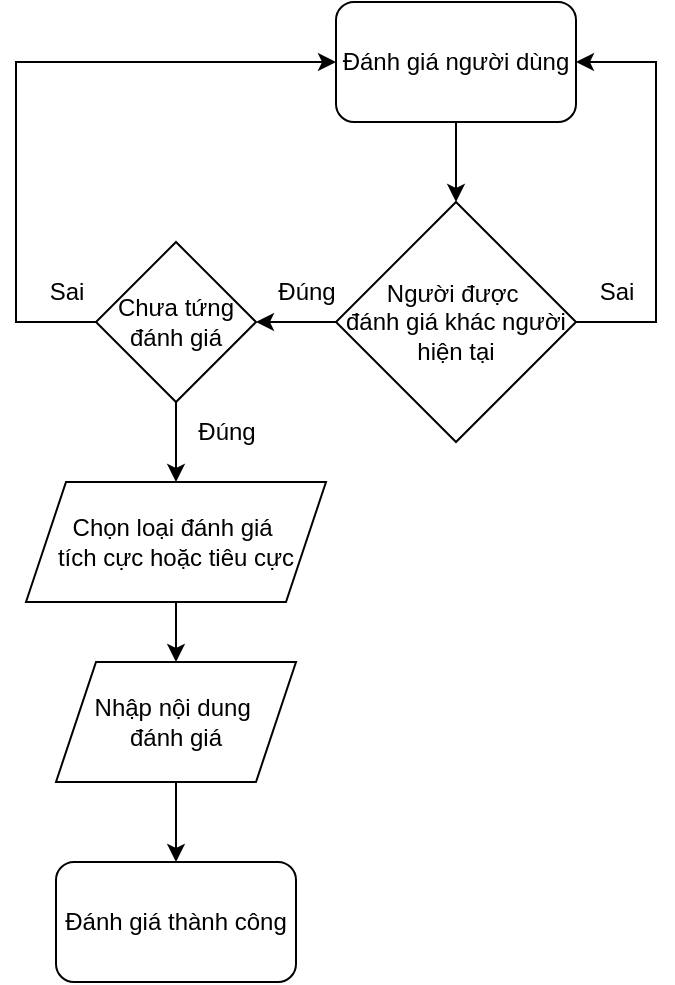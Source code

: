 <mxfile version="26.2.2">
  <diagram name="Page-1" id="s_FDS3GBm3rdkOxBz1rq">
    <mxGraphModel dx="1428" dy="849" grid="1" gridSize="10" guides="1" tooltips="1" connect="1" arrows="1" fold="1" page="1" pageScale="1" pageWidth="827" pageHeight="1169" math="0" shadow="0">
      <root>
        <mxCell id="0" />
        <mxCell id="1" parent="0" />
        <mxCell id="wwHOeRVO4k-i-zkKghUl-4" style="edgeStyle=orthogonalEdgeStyle;rounded=0;orthogonalLoop=1;jettySize=auto;html=1;exitX=0.5;exitY=1;exitDx=0;exitDy=0;entryX=0.5;entryY=0;entryDx=0;entryDy=0;" edge="1" parent="1" source="wwHOeRVO4k-i-zkKghUl-1" target="wwHOeRVO4k-i-zkKghUl-3">
          <mxGeometry relative="1" as="geometry" />
        </mxCell>
        <mxCell id="wwHOeRVO4k-i-zkKghUl-1" value="Đánh giá người dùng" style="rounded=1;whiteSpace=wrap;html=1;" vertex="1" parent="1">
          <mxGeometry x="350" y="20" width="120" height="60" as="geometry" />
        </mxCell>
        <mxCell id="wwHOeRVO4k-i-zkKghUl-2" value="Đánh giá thành công" style="rounded=1;whiteSpace=wrap;html=1;" vertex="1" parent="1">
          <mxGeometry x="210" y="450" width="120" height="60" as="geometry" />
        </mxCell>
        <mxCell id="wwHOeRVO4k-i-zkKghUl-5" style="edgeStyle=orthogonalEdgeStyle;rounded=0;orthogonalLoop=1;jettySize=auto;html=1;exitX=1;exitY=0.5;exitDx=0;exitDy=0;entryX=1;entryY=0.5;entryDx=0;entryDy=0;" edge="1" parent="1" source="wwHOeRVO4k-i-zkKghUl-3" target="wwHOeRVO4k-i-zkKghUl-1">
          <mxGeometry relative="1" as="geometry">
            <Array as="points">
              <mxPoint x="510" y="180" />
              <mxPoint x="510" y="50" />
            </Array>
          </mxGeometry>
        </mxCell>
        <mxCell id="wwHOeRVO4k-i-zkKghUl-7" style="edgeStyle=orthogonalEdgeStyle;rounded=0;orthogonalLoop=1;jettySize=auto;html=1;exitX=0;exitY=0.5;exitDx=0;exitDy=0;entryX=1;entryY=0.5;entryDx=0;entryDy=0;" edge="1" parent="1" source="wwHOeRVO4k-i-zkKghUl-3" target="wwHOeRVO4k-i-zkKghUl-6">
          <mxGeometry relative="1" as="geometry" />
        </mxCell>
        <mxCell id="wwHOeRVO4k-i-zkKghUl-3" value="Người được&amp;nbsp;&lt;div&gt;đánh giá khác người hiện tại&lt;/div&gt;" style="rhombus;whiteSpace=wrap;html=1;" vertex="1" parent="1">
          <mxGeometry x="350" y="120" width="120" height="120" as="geometry" />
        </mxCell>
        <mxCell id="wwHOeRVO4k-i-zkKghUl-8" style="edgeStyle=orthogonalEdgeStyle;rounded=0;orthogonalLoop=1;jettySize=auto;html=1;exitX=0;exitY=0.5;exitDx=0;exitDy=0;entryX=0;entryY=0.5;entryDx=0;entryDy=0;" edge="1" parent="1" source="wwHOeRVO4k-i-zkKghUl-6" target="wwHOeRVO4k-i-zkKghUl-1">
          <mxGeometry relative="1" as="geometry">
            <Array as="points">
              <mxPoint x="190" y="180" />
              <mxPoint x="190" y="50" />
            </Array>
          </mxGeometry>
        </mxCell>
        <mxCell id="wwHOeRVO4k-i-zkKghUl-10" style="edgeStyle=orthogonalEdgeStyle;rounded=0;orthogonalLoop=1;jettySize=auto;html=1;exitX=0.5;exitY=1;exitDx=0;exitDy=0;entryX=0.5;entryY=0;entryDx=0;entryDy=0;" edge="1" parent="1" source="wwHOeRVO4k-i-zkKghUl-6" target="wwHOeRVO4k-i-zkKghUl-9">
          <mxGeometry relative="1" as="geometry" />
        </mxCell>
        <mxCell id="wwHOeRVO4k-i-zkKghUl-6" value="Chưa tứng đánh giá" style="rhombus;whiteSpace=wrap;html=1;" vertex="1" parent="1">
          <mxGeometry x="230" y="140" width="80" height="80" as="geometry" />
        </mxCell>
        <mxCell id="wwHOeRVO4k-i-zkKghUl-12" style="edgeStyle=orthogonalEdgeStyle;rounded=0;orthogonalLoop=1;jettySize=auto;html=1;exitX=0.5;exitY=1;exitDx=0;exitDy=0;entryX=0.5;entryY=0;entryDx=0;entryDy=0;" edge="1" parent="1" source="wwHOeRVO4k-i-zkKghUl-9" target="wwHOeRVO4k-i-zkKghUl-11">
          <mxGeometry relative="1" as="geometry" />
        </mxCell>
        <mxCell id="wwHOeRVO4k-i-zkKghUl-9" value="Chọn loại đánh giá&amp;nbsp;&lt;div&gt;tích cực hoặc tiêu cực&lt;/div&gt;" style="shape=parallelogram;perimeter=parallelogramPerimeter;whiteSpace=wrap;html=1;fixedSize=1;" vertex="1" parent="1">
          <mxGeometry x="195" y="260" width="150" height="60" as="geometry" />
        </mxCell>
        <mxCell id="wwHOeRVO4k-i-zkKghUl-13" style="edgeStyle=orthogonalEdgeStyle;rounded=0;orthogonalLoop=1;jettySize=auto;html=1;exitX=0.5;exitY=1;exitDx=0;exitDy=0;entryX=0.5;entryY=0;entryDx=0;entryDy=0;" edge="1" parent="1" source="wwHOeRVO4k-i-zkKghUl-11" target="wwHOeRVO4k-i-zkKghUl-2">
          <mxGeometry relative="1" as="geometry" />
        </mxCell>
        <mxCell id="wwHOeRVO4k-i-zkKghUl-11" value="Nhập nội dung&amp;nbsp;&lt;div&gt;đánh giá&lt;/div&gt;" style="shape=parallelogram;perimeter=parallelogramPerimeter;whiteSpace=wrap;html=1;fixedSize=1;" vertex="1" parent="1">
          <mxGeometry x="210" y="350" width="120" height="60" as="geometry" />
        </mxCell>
        <mxCell id="wwHOeRVO4k-i-zkKghUl-14" value="Sai" style="text;html=1;align=center;verticalAlign=middle;resizable=0;points=[];autosize=1;strokeColor=none;fillColor=none;" vertex="1" parent="1">
          <mxGeometry x="470" y="150" width="40" height="30" as="geometry" />
        </mxCell>
        <mxCell id="wwHOeRVO4k-i-zkKghUl-15" value="Sai" style="text;html=1;align=center;verticalAlign=middle;resizable=0;points=[];autosize=1;strokeColor=none;fillColor=none;" vertex="1" parent="1">
          <mxGeometry x="195" y="150" width="40" height="30" as="geometry" />
        </mxCell>
        <mxCell id="wwHOeRVO4k-i-zkKghUl-16" value="Đúng" style="text;html=1;align=center;verticalAlign=middle;resizable=0;points=[];autosize=1;strokeColor=none;fillColor=none;" vertex="1" parent="1">
          <mxGeometry x="270" y="220" width="50" height="30" as="geometry" />
        </mxCell>
        <mxCell id="wwHOeRVO4k-i-zkKghUl-17" value="Đúng" style="text;html=1;align=center;verticalAlign=middle;resizable=0;points=[];autosize=1;strokeColor=none;fillColor=none;" vertex="1" parent="1">
          <mxGeometry x="310" y="150" width="50" height="30" as="geometry" />
        </mxCell>
      </root>
    </mxGraphModel>
  </diagram>
</mxfile>

